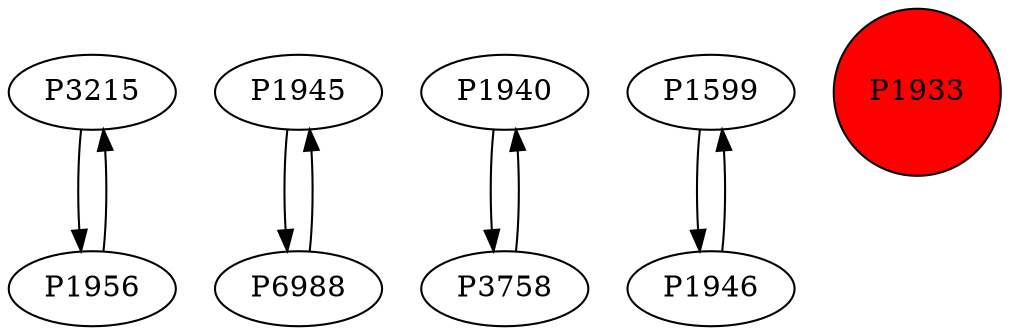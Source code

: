 digraph {
	P3215 -> P1956
	P1945 -> P6988
	P6988 -> P1945
	P1956 -> P3215
	P1940 -> P3758
	P3758 -> P1940
	P1599 -> P1946
	P1946 -> P1599
	P1933 [shape=circle]
	P1933 [style=filled]
	P1933 [fillcolor=red]
}